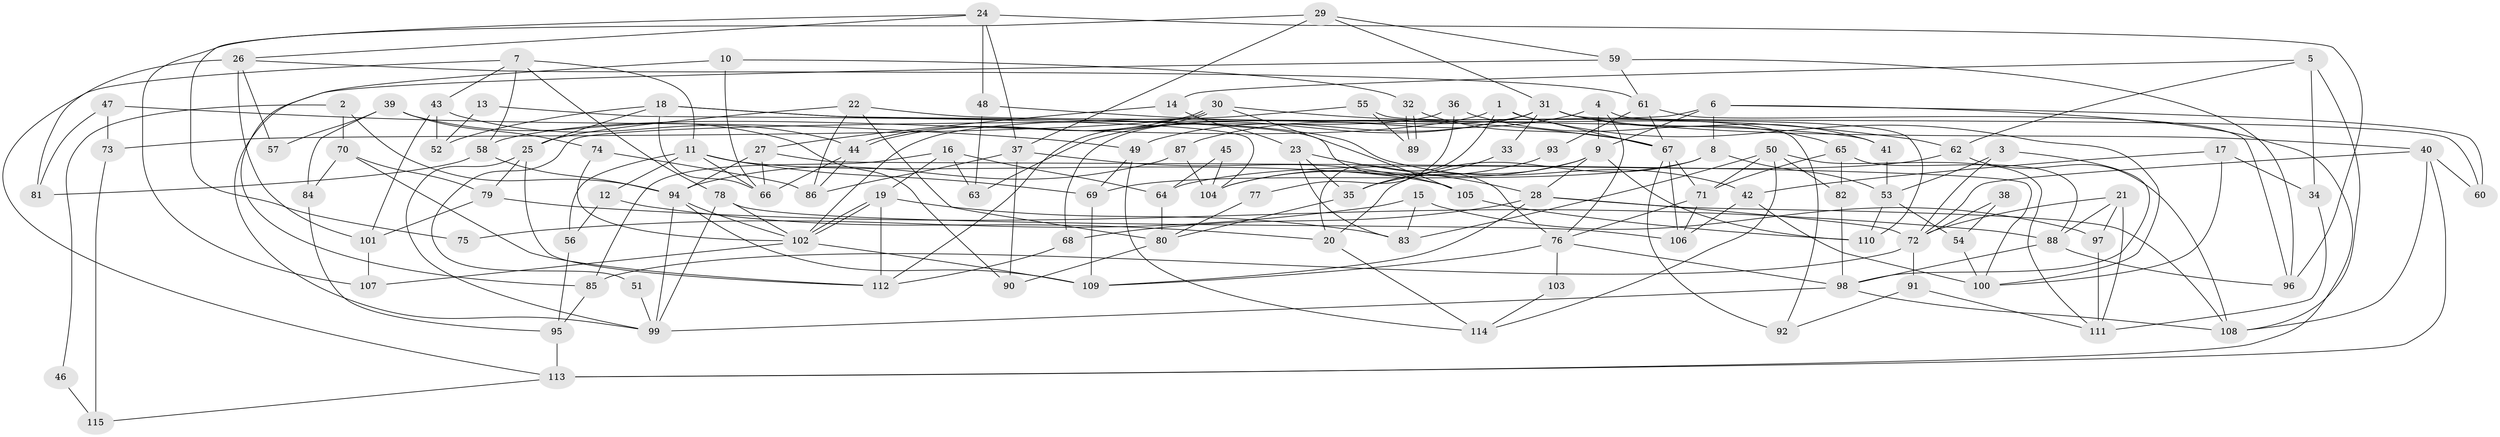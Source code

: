 // Generated by graph-tools (version 1.1) at 2025/26/03/09/25 03:26:21]
// undirected, 115 vertices, 230 edges
graph export_dot {
graph [start="1"]
  node [color=gray90,style=filled];
  1;
  2;
  3;
  4;
  5;
  6;
  7;
  8;
  9;
  10;
  11;
  12;
  13;
  14;
  15;
  16;
  17;
  18;
  19;
  20;
  21;
  22;
  23;
  24;
  25;
  26;
  27;
  28;
  29;
  30;
  31;
  32;
  33;
  34;
  35;
  36;
  37;
  38;
  39;
  40;
  41;
  42;
  43;
  44;
  45;
  46;
  47;
  48;
  49;
  50;
  51;
  52;
  53;
  54;
  55;
  56;
  57;
  58;
  59;
  60;
  61;
  62;
  63;
  64;
  65;
  66;
  67;
  68;
  69;
  70;
  71;
  72;
  73;
  74;
  75;
  76;
  77;
  78;
  79;
  80;
  81;
  82;
  83;
  84;
  85;
  86;
  87;
  88;
  89;
  90;
  91;
  92;
  93;
  94;
  95;
  96;
  97;
  98;
  99;
  100;
  101;
  102;
  103;
  104;
  105;
  106;
  107;
  108;
  109;
  110;
  111;
  112;
  113;
  114;
  115;
  1 -- 67;
  1 -- 58;
  1 -- 20;
  1 -- 100;
  2 -- 94;
  2 -- 70;
  2 -- 46;
  3 -- 72;
  3 -- 98;
  3 -- 53;
  4 -- 110;
  4 -- 9;
  4 -- 76;
  4 -- 87;
  5 -- 34;
  5 -- 108;
  5 -- 14;
  5 -- 62;
  6 -- 113;
  6 -- 8;
  6 -- 9;
  6 -- 51;
  6 -- 60;
  7 -- 11;
  7 -- 78;
  7 -- 43;
  7 -- 58;
  7 -- 113;
  8 -- 53;
  8 -- 20;
  8 -- 69;
  9 -- 28;
  9 -- 35;
  9 -- 104;
  9 -- 110;
  10 -- 85;
  10 -- 66;
  10 -- 32;
  11 -- 69;
  11 -- 12;
  11 -- 56;
  11 -- 66;
  11 -- 105;
  12 -- 20;
  12 -- 56;
  13 -- 104;
  13 -- 52;
  14 -- 27;
  14 -- 23;
  15 -- 83;
  15 -- 97;
  15 -- 75;
  16 -- 64;
  16 -- 63;
  16 -- 19;
  16 -- 85;
  17 -- 42;
  17 -- 100;
  17 -- 34;
  18 -- 76;
  18 -- 42;
  18 -- 25;
  18 -- 52;
  18 -- 66;
  19 -- 102;
  19 -- 102;
  19 -- 83;
  19 -- 112;
  20 -- 114;
  21 -- 88;
  21 -- 72;
  21 -- 97;
  21 -- 111;
  22 -- 25;
  22 -- 86;
  22 -- 41;
  22 -- 80;
  23 -- 83;
  23 -- 28;
  23 -- 35;
  24 -- 37;
  24 -- 96;
  24 -- 26;
  24 -- 48;
  24 -- 75;
  25 -- 112;
  25 -- 79;
  25 -- 99;
  26 -- 101;
  26 -- 57;
  26 -- 61;
  26 -- 81;
  27 -- 94;
  27 -- 66;
  27 -- 100;
  28 -- 109;
  28 -- 68;
  28 -- 72;
  28 -- 108;
  29 -- 31;
  29 -- 59;
  29 -- 37;
  29 -- 107;
  30 -- 44;
  30 -- 44;
  30 -- 62;
  30 -- 73;
  30 -- 105;
  31 -- 40;
  31 -- 41;
  31 -- 33;
  31 -- 49;
  31 -- 60;
  31 -- 63;
  31 -- 68;
  32 -- 89;
  32 -- 89;
  32 -- 67;
  33 -- 35;
  34 -- 111;
  35 -- 80;
  36 -- 112;
  36 -- 65;
  36 -- 77;
  37 -- 105;
  37 -- 86;
  37 -- 90;
  38 -- 54;
  38 -- 72;
  39 -- 74;
  39 -- 90;
  39 -- 57;
  39 -- 84;
  40 -- 113;
  40 -- 60;
  40 -- 72;
  40 -- 108;
  41 -- 53;
  42 -- 106;
  42 -- 100;
  43 -- 44;
  43 -- 52;
  43 -- 101;
  44 -- 66;
  44 -- 86;
  45 -- 104;
  45 -- 64;
  46 -- 115;
  47 -- 81;
  47 -- 49;
  47 -- 73;
  48 -- 67;
  48 -- 63;
  49 -- 69;
  49 -- 114;
  50 -- 82;
  50 -- 71;
  50 -- 83;
  50 -- 111;
  50 -- 114;
  51 -- 99;
  53 -- 110;
  53 -- 54;
  54 -- 100;
  55 -- 92;
  55 -- 102;
  55 -- 89;
  56 -- 95;
  58 -- 94;
  58 -- 81;
  59 -- 61;
  59 -- 96;
  59 -- 99;
  61 -- 67;
  61 -- 93;
  61 -- 96;
  62 -- 108;
  62 -- 64;
  64 -- 80;
  65 -- 71;
  65 -- 88;
  65 -- 82;
  67 -- 106;
  67 -- 71;
  67 -- 92;
  68 -- 112;
  69 -- 109;
  70 -- 112;
  70 -- 79;
  70 -- 84;
  71 -- 76;
  71 -- 106;
  72 -- 85;
  72 -- 91;
  73 -- 115;
  74 -- 102;
  74 -- 86;
  76 -- 98;
  76 -- 103;
  76 -- 109;
  77 -- 80;
  78 -- 102;
  78 -- 99;
  78 -- 106;
  79 -- 101;
  79 -- 88;
  80 -- 90;
  82 -- 98;
  84 -- 95;
  85 -- 95;
  87 -- 94;
  87 -- 104;
  88 -- 98;
  88 -- 96;
  91 -- 111;
  91 -- 92;
  93 -- 104;
  94 -- 99;
  94 -- 102;
  94 -- 109;
  95 -- 113;
  97 -- 111;
  98 -- 108;
  98 -- 99;
  101 -- 107;
  102 -- 109;
  102 -- 107;
  103 -- 114;
  105 -- 110;
  113 -- 115;
}

